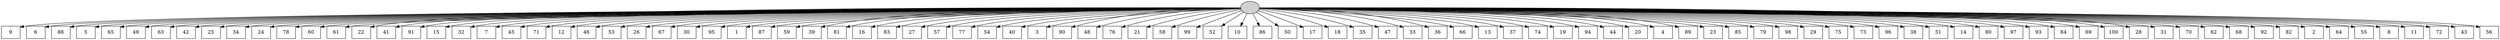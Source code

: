 digraph G {
0[style=filled, fillcolor=grey82, label=""];
1[shape=box,style=filled, fillcolor=white,label="9\n"];
2[shape=box,style=filled, fillcolor=white,label="6\n"];
3[shape=box,style=filled, fillcolor=white,label="88\n"];
4[shape=box,style=filled, fillcolor=white,label="5\n"];
5[shape=box,style=filled, fillcolor=white,label="65\n"];
6[shape=box,style=filled, fillcolor=white,label="49\n"];
7[shape=box,style=filled, fillcolor=white,label="63\n"];
8[shape=box,style=filled, fillcolor=white,label="42\n"];
9[shape=box,style=filled, fillcolor=white,label="25\n"];
10[shape=box,style=filled, fillcolor=white,label="34\n"];
11[shape=box,style=filled, fillcolor=white,label="24\n"];
12[shape=box,style=filled, fillcolor=white,label="78\n"];
13[shape=box,style=filled, fillcolor=white,label="60\n"];
14[shape=box,style=filled, fillcolor=white,label="61\n"];
15[shape=box,style=filled, fillcolor=white,label="22\n"];
16[shape=box,style=filled, fillcolor=white,label="41\n"];
17[shape=box,style=filled, fillcolor=white,label="91\n"];
18[shape=box,style=filled, fillcolor=white,label="15\n"];
19[shape=box,style=filled, fillcolor=white,label="32\n"];
20[shape=box,style=filled, fillcolor=white,label="7\n"];
21[shape=box,style=filled, fillcolor=white,label="45\n"];
22[shape=box,style=filled, fillcolor=white,label="71\n"];
23[shape=box,style=filled, fillcolor=white,label="12\n"];
24[shape=box,style=filled, fillcolor=white,label="46\n"];
25[shape=box,style=filled, fillcolor=white,label="53\n"];
26[shape=box,style=filled, fillcolor=white,label="26\n"];
27[shape=box,style=filled, fillcolor=white,label="67\n"];
28[shape=box,style=filled, fillcolor=white,label="30\n"];
29[shape=box,style=filled, fillcolor=white,label="95\n"];
30[shape=box,style=filled, fillcolor=white,label="1\n"];
31[shape=box,style=filled, fillcolor=white,label="87\n"];
32[shape=box,style=filled, fillcolor=white,label="59\n"];
33[shape=box,style=filled, fillcolor=white,label="39\n"];
34[shape=box,style=filled, fillcolor=white,label="81\n"];
35[shape=box,style=filled, fillcolor=white,label="16\n"];
36[shape=box,style=filled, fillcolor=white,label="83\n"];
37[shape=box,style=filled, fillcolor=white,label="27\n"];
38[shape=box,style=filled, fillcolor=white,label="57\n"];
39[shape=box,style=filled, fillcolor=white,label="77\n"];
40[shape=box,style=filled, fillcolor=white,label="54\n"];
41[shape=box,style=filled, fillcolor=white,label="40\n"];
42[shape=box,style=filled, fillcolor=white,label="3\n"];
43[shape=box,style=filled, fillcolor=white,label="90\n"];
44[shape=box,style=filled, fillcolor=white,label="48\n"];
45[shape=box,style=filled, fillcolor=white,label="76\n"];
46[shape=box,style=filled, fillcolor=white,label="21\n"];
47[shape=box,style=filled, fillcolor=white,label="58\n"];
48[shape=box,style=filled, fillcolor=white,label="99\n"];
49[shape=box,style=filled, fillcolor=white,label="52\n"];
50[shape=box,style=filled, fillcolor=white,label="10\n"];
51[shape=box,style=filled, fillcolor=white,label="86\n"];
52[shape=box,style=filled, fillcolor=white,label="50\n"];
53[shape=box,style=filled, fillcolor=white,label="17\n"];
54[shape=box,style=filled, fillcolor=white,label="18\n"];
55[shape=box,style=filled, fillcolor=white,label="35\n"];
56[shape=box,style=filled, fillcolor=white,label="47\n"];
57[shape=box,style=filled, fillcolor=white,label="33\n"];
58[shape=box,style=filled, fillcolor=white,label="36\n"];
59[shape=box,style=filled, fillcolor=white,label="66\n"];
60[shape=box,style=filled, fillcolor=white,label="13\n"];
61[shape=box,style=filled, fillcolor=white,label="37\n"];
62[shape=box,style=filled, fillcolor=white,label="74\n"];
63[shape=box,style=filled, fillcolor=white,label="19\n"];
64[shape=box,style=filled, fillcolor=white,label="94\n"];
65[shape=box,style=filled, fillcolor=white,label="44\n"];
66[shape=box,style=filled, fillcolor=white,label="20\n"];
67[shape=box,style=filled, fillcolor=white,label="4\n"];
68[shape=box,style=filled, fillcolor=white,label="89\n"];
69[shape=box,style=filled, fillcolor=white,label="23\n"];
70[shape=box,style=filled, fillcolor=white,label="85\n"];
71[shape=box,style=filled, fillcolor=white,label="79\n"];
72[shape=box,style=filled, fillcolor=white,label="98\n"];
73[shape=box,style=filled, fillcolor=white,label="29\n"];
74[shape=box,style=filled, fillcolor=white,label="75\n"];
75[shape=box,style=filled, fillcolor=white,label="73\n"];
76[shape=box,style=filled, fillcolor=white,label="96\n"];
77[shape=box,style=filled, fillcolor=white,label="38\n"];
78[shape=box,style=filled, fillcolor=white,label="51\n"];
79[shape=box,style=filled, fillcolor=white,label="14\n"];
80[shape=box,style=filled, fillcolor=white,label="80\n"];
81[shape=box,style=filled, fillcolor=white,label="97\n"];
82[shape=box,style=filled, fillcolor=white,label="93\n"];
83[shape=box,style=filled, fillcolor=white,label="84\n"];
84[shape=box,style=filled, fillcolor=white,label="69\n"];
85[shape=box,style=filled, fillcolor=white,label="100\n"];
86[shape=box,style=filled, fillcolor=white,label="28\n"];
87[shape=box,style=filled, fillcolor=white,label="31\n"];
88[shape=box,style=filled, fillcolor=white,label="70\n"];
89[shape=box,style=filled, fillcolor=white,label="62\n"];
90[shape=box,style=filled, fillcolor=white,label="68\n"];
91[shape=box,style=filled, fillcolor=white,label="92\n"];
92[shape=box,style=filled, fillcolor=white,label="82\n"];
93[shape=box,style=filled, fillcolor=white,label="2\n"];
94[shape=box,style=filled, fillcolor=white,label="64\n"];
95[shape=box,style=filled, fillcolor=white,label="55\n"];
96[shape=box,style=filled, fillcolor=white,label="8\n"];
97[shape=box,style=filled, fillcolor=white,label="11\n"];
98[shape=box,style=filled, fillcolor=white,label="72\n"];
99[shape=box,style=filled, fillcolor=white,label="43\n"];
100[shape=box,style=filled, fillcolor=white,label="56\n"];
0->1 ;
0->2 ;
0->3 ;
0->4 ;
0->5 ;
0->6 ;
0->7 ;
0->8 ;
0->9 ;
0->10 ;
0->11 ;
0->12 ;
0->13 ;
0->14 ;
0->15 ;
0->16 ;
0->17 ;
0->18 ;
0->19 ;
0->20 ;
0->21 ;
0->22 ;
0->23 ;
0->24 ;
0->25 ;
0->26 ;
0->27 ;
0->28 ;
0->29 ;
0->30 ;
0->31 ;
0->32 ;
0->33 ;
0->34 ;
0->35 ;
0->36 ;
0->37 ;
0->38 ;
0->39 ;
0->40 ;
0->41 ;
0->42 ;
0->43 ;
0->44 ;
0->45 ;
0->46 ;
0->47 ;
0->48 ;
0->49 ;
0->50 ;
0->51 ;
0->52 ;
0->53 ;
0->54 ;
0->55 ;
0->56 ;
0->57 ;
0->58 ;
0->59 ;
0->60 ;
0->61 ;
0->62 ;
0->63 ;
0->64 ;
0->65 ;
0->66 ;
0->67 ;
0->68 ;
0->69 ;
0->70 ;
0->71 ;
0->72 ;
0->73 ;
0->74 ;
0->75 ;
0->76 ;
0->77 ;
0->78 ;
0->79 ;
0->80 ;
0->81 ;
0->82 ;
0->83 ;
0->84 ;
0->85 ;
0->86 ;
0->87 ;
0->88 ;
0->89 ;
0->90 ;
0->91 ;
0->92 ;
0->93 ;
0->94 ;
0->95 ;
0->96 ;
0->97 ;
0->98 ;
0->99 ;
0->100 ;
}
